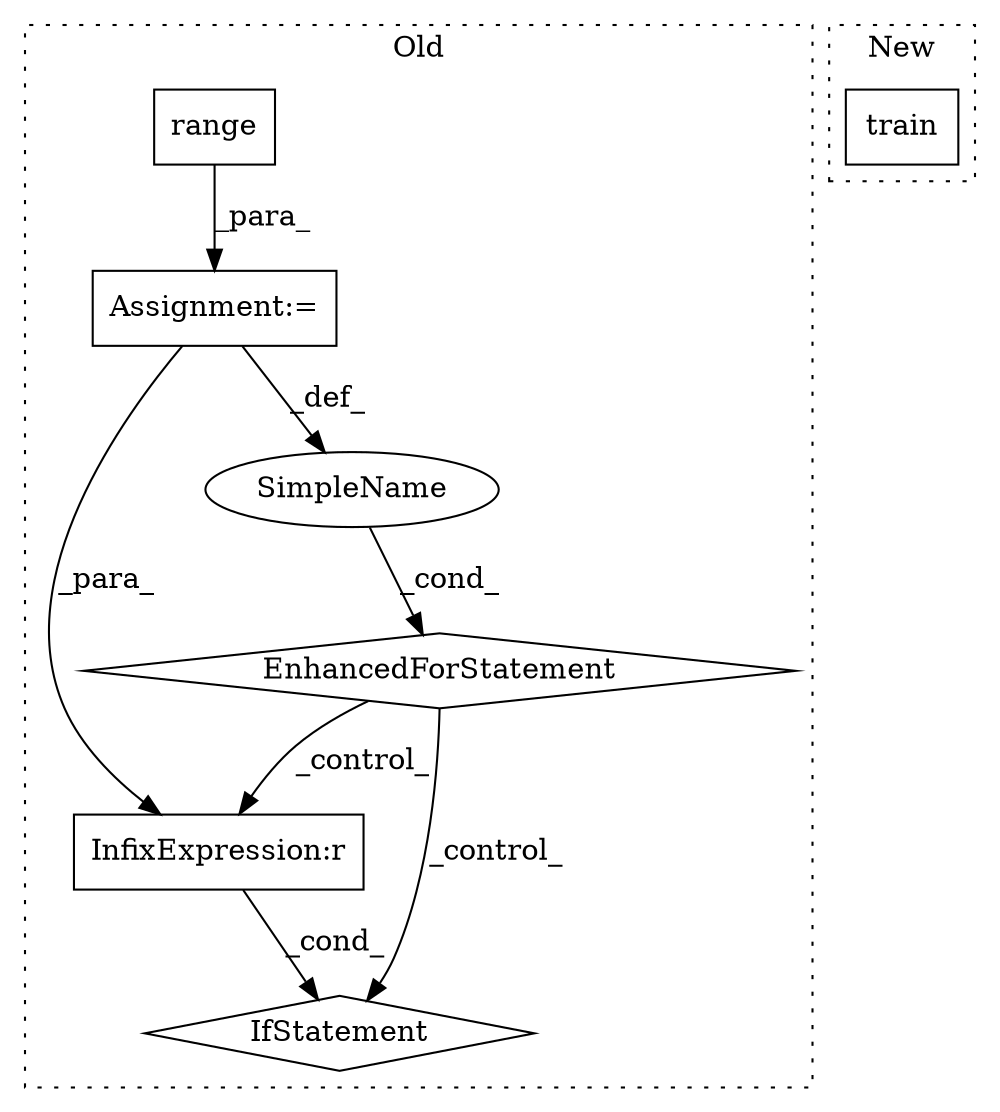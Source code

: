 digraph G {
subgraph cluster0 {
1 [label="IfStatement" a="25" s="3679,3696" l="4,2" shape="diamond"];
3 [label="InfixExpression:r" a="27" s="3691" l="4" shape="box"];
4 [label="SimpleName" a="42" s="3284" l="1" shape="ellipse"];
5 [label="EnhancedForStatement" a="70" s="3227,3329" l="53,2" shape="diamond"];
6 [label="Assignment:=" a="7" s="3227,3329" l="53,2" shape="box"];
7 [label="range" a="32" s="3288,3328" l="6,1" shape="box"];
label = "Old";
style="dotted";
}
subgraph cluster1 {
2 [label="train" a="32" s="3202" l="7" shape="box"];
label = "New";
style="dotted";
}
3 -> 1 [label="_cond_"];
4 -> 5 [label="_cond_"];
5 -> 1 [label="_control_"];
5 -> 3 [label="_control_"];
6 -> 3 [label="_para_"];
6 -> 4 [label="_def_"];
7 -> 6 [label="_para_"];
}